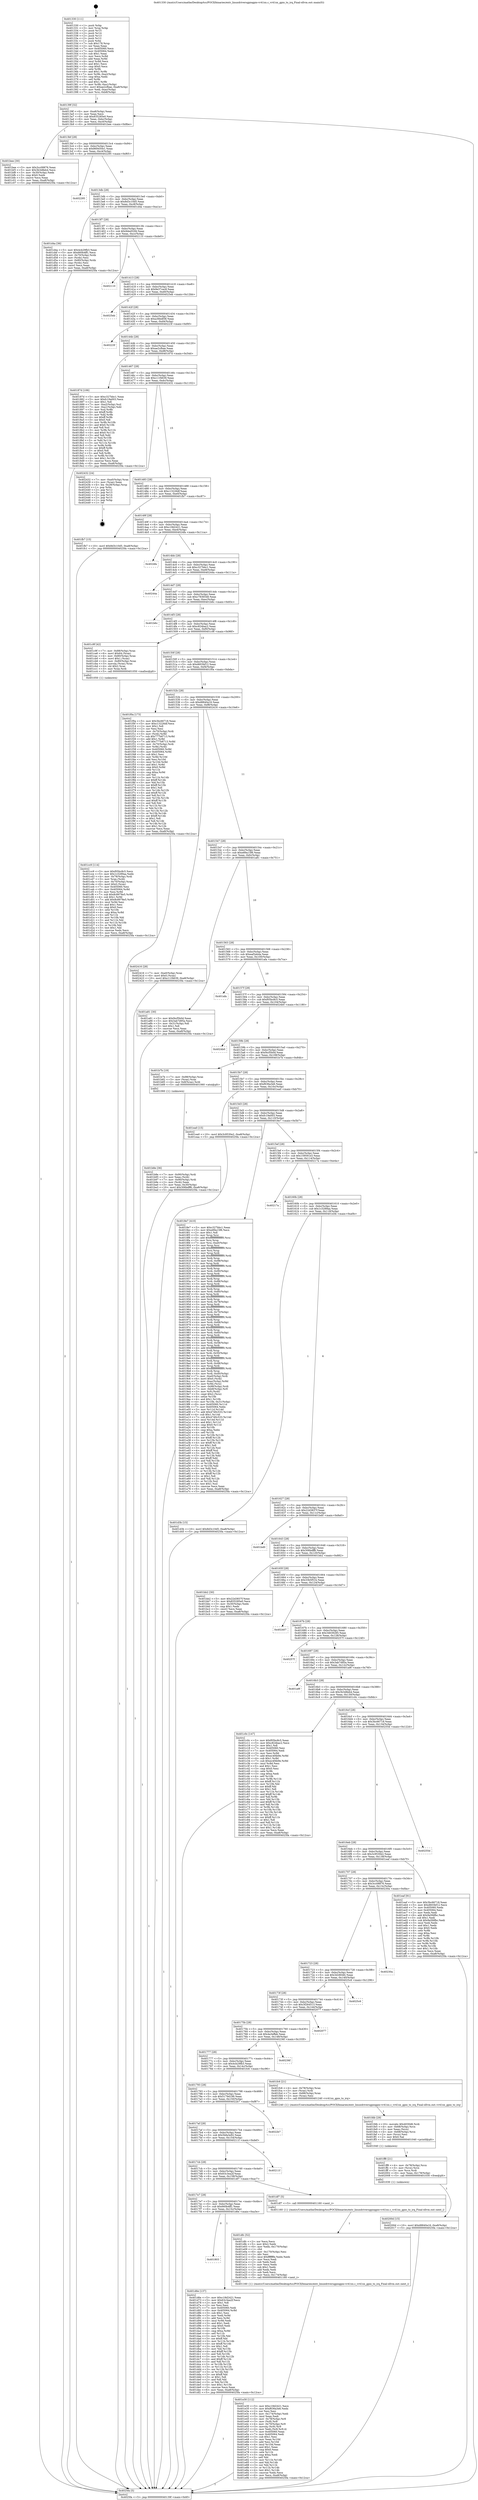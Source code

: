digraph "0x401330" {
  label = "0x401330 (/mnt/c/Users/mathe/Desktop/tcc/POCII/binaries/extr_linuxdriversgpiogpio-vr41xx.c_vr41xx_gpio_to_irq_Final-ollvm.out::main(0))"
  labelloc = "t"
  node[shape=record]

  Entry [label="",width=0.3,height=0.3,shape=circle,fillcolor=black,style=filled]
  "0x40139f" [label="{
     0x40139f [32]\l
     | [instrs]\l
     &nbsp;&nbsp;0x40139f \<+6\>: mov -0xa8(%rbp),%eax\l
     &nbsp;&nbsp;0x4013a5 \<+2\>: mov %eax,%ecx\l
     &nbsp;&nbsp;0x4013a7 \<+6\>: sub $0x835285e0,%ecx\l
     &nbsp;&nbsp;0x4013ad \<+6\>: mov %eax,-0xbc(%rbp)\l
     &nbsp;&nbsp;0x4013b3 \<+6\>: mov %ecx,-0xc0(%rbp)\l
     &nbsp;&nbsp;0x4013b9 \<+6\>: je 0000000000401bee \<main+0x8be\>\l
  }"]
  "0x401bee" [label="{
     0x401bee [30]\l
     | [instrs]\l
     &nbsp;&nbsp;0x401bee \<+5\>: mov $0x3cc08876,%eax\l
     &nbsp;&nbsp;0x401bf3 \<+5\>: mov $0x3b3d8eb4,%ecx\l
     &nbsp;&nbsp;0x401bf8 \<+3\>: mov -0x30(%rbp),%edx\l
     &nbsp;&nbsp;0x401bfb \<+3\>: cmp $0x0,%edx\l
     &nbsp;&nbsp;0x401bfe \<+3\>: cmove %ecx,%eax\l
     &nbsp;&nbsp;0x401c01 \<+6\>: mov %eax,-0xa8(%rbp)\l
     &nbsp;&nbsp;0x401c07 \<+5\>: jmp 00000000004025fa \<main+0x12ca\>\l
  }"]
  "0x4013bf" [label="{
     0x4013bf [28]\l
     | [instrs]\l
     &nbsp;&nbsp;0x4013bf \<+5\>: jmp 00000000004013c4 \<main+0x94\>\l
     &nbsp;&nbsp;0x4013c4 \<+6\>: mov -0xbc(%rbp),%eax\l
     &nbsp;&nbsp;0x4013ca \<+5\>: sub $0x869450e1,%eax\l
     &nbsp;&nbsp;0x4013cf \<+6\>: mov %eax,-0xc4(%rbp)\l
     &nbsp;&nbsp;0x4013d5 \<+6\>: je 0000000000402295 \<main+0xf65\>\l
  }"]
  Exit [label="",width=0.3,height=0.3,shape=circle,fillcolor=black,style=filled,peripheries=2]
  "0x402295" [label="{
     0x402295\l
  }", style=dashed]
  "0x4013db" [label="{
     0x4013db [28]\l
     | [instrs]\l
     &nbsp;&nbsp;0x4013db \<+5\>: jmp 00000000004013e0 \<main+0xb0\>\l
     &nbsp;&nbsp;0x4013e0 \<+6\>: mov -0xbc(%rbp),%eax\l
     &nbsp;&nbsp;0x4013e6 \<+5\>: sub $0x8d3c10d5,%eax\l
     &nbsp;&nbsp;0x4013eb \<+6\>: mov %eax,-0xc8(%rbp)\l
     &nbsp;&nbsp;0x4013f1 \<+6\>: je 0000000000401d4a \<main+0xa1a\>\l
  }"]
  "0x40200d" [label="{
     0x40200d [15]\l
     | [instrs]\l
     &nbsp;&nbsp;0x40200d \<+10\>: movl $0xd8840a16,-0xa8(%rbp)\l
     &nbsp;&nbsp;0x402017 \<+5\>: jmp 00000000004025fa \<main+0x12ca\>\l
  }"]
  "0x401d4a" [label="{
     0x401d4a [36]\l
     | [instrs]\l
     &nbsp;&nbsp;0x401d4a \<+5\>: mov $0x4cb29fb3,%eax\l
     &nbsp;&nbsp;0x401d4f \<+5\>: mov $0x660b4ff1,%ecx\l
     &nbsp;&nbsp;0x401d54 \<+4\>: mov -0x70(%rbp),%rdx\l
     &nbsp;&nbsp;0x401d58 \<+2\>: mov (%rdx),%esi\l
     &nbsp;&nbsp;0x401d5a \<+4\>: mov -0x80(%rbp),%rdx\l
     &nbsp;&nbsp;0x401d5e \<+2\>: cmp (%rdx),%esi\l
     &nbsp;&nbsp;0x401d60 \<+3\>: cmovl %ecx,%eax\l
     &nbsp;&nbsp;0x401d63 \<+6\>: mov %eax,-0xa8(%rbp)\l
     &nbsp;&nbsp;0x401d69 \<+5\>: jmp 00000000004025fa \<main+0x12ca\>\l
  }"]
  "0x4013f7" [label="{
     0x4013f7 [28]\l
     | [instrs]\l
     &nbsp;&nbsp;0x4013f7 \<+5\>: jmp 00000000004013fc \<main+0xcc\>\l
     &nbsp;&nbsp;0x4013fc \<+6\>: mov -0xbc(%rbp),%eax\l
     &nbsp;&nbsp;0x401402 \<+5\>: sub $0x9ded52fd,%eax\l
     &nbsp;&nbsp;0x401407 \<+6\>: mov %eax,-0xcc(%rbp)\l
     &nbsp;&nbsp;0x40140d \<+6\>: je 0000000000402110 \<main+0xde0\>\l
  }"]
  "0x401ff8" [label="{
     0x401ff8 [21]\l
     | [instrs]\l
     &nbsp;&nbsp;0x401ff8 \<+4\>: mov -0x78(%rbp),%rcx\l
     &nbsp;&nbsp;0x401ffc \<+3\>: mov (%rcx),%rcx\l
     &nbsp;&nbsp;0x401fff \<+3\>: mov %rcx,%rdi\l
     &nbsp;&nbsp;0x402002 \<+6\>: mov %eax,-0x178(%rbp)\l
     &nbsp;&nbsp;0x402008 \<+5\>: call 0000000000401030 \<free@plt\>\l
     | [calls]\l
     &nbsp;&nbsp;0x401030 \{1\} (unknown)\l
  }"]
  "0x402110" [label="{
     0x402110\l
  }", style=dashed]
  "0x401413" [label="{
     0x401413 [28]\l
     | [instrs]\l
     &nbsp;&nbsp;0x401413 \<+5\>: jmp 0000000000401418 \<main+0xe8\>\l
     &nbsp;&nbsp;0x401418 \<+6\>: mov -0xbc(%rbp),%eax\l
     &nbsp;&nbsp;0x40141e \<+5\>: sub $0x9e37cec8,%eax\l
     &nbsp;&nbsp;0x401423 \<+6\>: mov %eax,-0xd0(%rbp)\l
     &nbsp;&nbsp;0x401429 \<+6\>: je 00000000004025eb \<main+0x12bb\>\l
  }"]
  "0x401fdb" [label="{
     0x401fdb [29]\l
     | [instrs]\l
     &nbsp;&nbsp;0x401fdb \<+10\>: movabs $0x4030d6,%rdi\l
     &nbsp;&nbsp;0x401fe5 \<+4\>: mov -0x68(%rbp),%rcx\l
     &nbsp;&nbsp;0x401fe9 \<+2\>: mov %eax,(%rcx)\l
     &nbsp;&nbsp;0x401feb \<+4\>: mov -0x68(%rbp),%rcx\l
     &nbsp;&nbsp;0x401fef \<+2\>: mov (%rcx),%esi\l
     &nbsp;&nbsp;0x401ff1 \<+2\>: mov $0x0,%al\l
     &nbsp;&nbsp;0x401ff3 \<+5\>: call 0000000000401040 \<printf@plt\>\l
     | [calls]\l
     &nbsp;&nbsp;0x401040 \{1\} (unknown)\l
  }"]
  "0x4025eb" [label="{
     0x4025eb\l
  }", style=dashed]
  "0x40142f" [label="{
     0x40142f [28]\l
     | [instrs]\l
     &nbsp;&nbsp;0x40142f \<+5\>: jmp 0000000000401434 \<main+0x104\>\l
     &nbsp;&nbsp;0x401434 \<+6\>: mov -0xbc(%rbp),%eax\l
     &nbsp;&nbsp;0x40143a \<+5\>: sub $0xa36bdf38,%eax\l
     &nbsp;&nbsp;0x40143f \<+6\>: mov %eax,-0xd4(%rbp)\l
     &nbsp;&nbsp;0x401445 \<+6\>: je 000000000040223f \<main+0xf0f\>\l
  }"]
  "0x401e30" [label="{
     0x401e30 [112]\l
     | [instrs]\l
     &nbsp;&nbsp;0x401e30 \<+5\>: mov $0xc18d2421,%ecx\l
     &nbsp;&nbsp;0x401e35 \<+5\>: mov $0xf636a3e6,%edx\l
     &nbsp;&nbsp;0x401e3a \<+2\>: xor %esi,%esi\l
     &nbsp;&nbsp;0x401e3c \<+6\>: mov -0x174(%rbp),%edi\l
     &nbsp;&nbsp;0x401e42 \<+3\>: imul %eax,%edi\l
     &nbsp;&nbsp;0x401e45 \<+4\>: mov -0x78(%rbp),%r8\l
     &nbsp;&nbsp;0x401e49 \<+3\>: mov (%r8),%r8\l
     &nbsp;&nbsp;0x401e4c \<+4\>: mov -0x70(%rbp),%r9\l
     &nbsp;&nbsp;0x401e50 \<+3\>: movslq (%r9),%r9\l
     &nbsp;&nbsp;0x401e53 \<+4\>: mov %edi,(%r8,%r9,4)\l
     &nbsp;&nbsp;0x401e57 \<+7\>: mov 0x405060,%eax\l
     &nbsp;&nbsp;0x401e5e \<+7\>: mov 0x405064,%edi\l
     &nbsp;&nbsp;0x401e65 \<+3\>: sub $0x1,%esi\l
     &nbsp;&nbsp;0x401e68 \<+3\>: mov %eax,%r10d\l
     &nbsp;&nbsp;0x401e6b \<+3\>: add %esi,%r10d\l
     &nbsp;&nbsp;0x401e6e \<+4\>: imul %r10d,%eax\l
     &nbsp;&nbsp;0x401e72 \<+3\>: and $0x1,%eax\l
     &nbsp;&nbsp;0x401e75 \<+3\>: cmp $0x0,%eax\l
     &nbsp;&nbsp;0x401e78 \<+4\>: sete %r11b\l
     &nbsp;&nbsp;0x401e7c \<+3\>: cmp $0xa,%edi\l
     &nbsp;&nbsp;0x401e7f \<+3\>: setl %bl\l
     &nbsp;&nbsp;0x401e82 \<+3\>: mov %r11b,%r14b\l
     &nbsp;&nbsp;0x401e85 \<+3\>: and %bl,%r14b\l
     &nbsp;&nbsp;0x401e88 \<+3\>: xor %bl,%r11b\l
     &nbsp;&nbsp;0x401e8b \<+3\>: or %r11b,%r14b\l
     &nbsp;&nbsp;0x401e8e \<+4\>: test $0x1,%r14b\l
     &nbsp;&nbsp;0x401e92 \<+3\>: cmovne %edx,%ecx\l
     &nbsp;&nbsp;0x401e95 \<+6\>: mov %ecx,-0xa8(%rbp)\l
     &nbsp;&nbsp;0x401e9b \<+5\>: jmp 00000000004025fa \<main+0x12ca\>\l
  }"]
  "0x40223f" [label="{
     0x40223f\l
  }", style=dashed]
  "0x40144b" [label="{
     0x40144b [28]\l
     | [instrs]\l
     &nbsp;&nbsp;0x40144b \<+5\>: jmp 0000000000401450 \<main+0x120\>\l
     &nbsp;&nbsp;0x401450 \<+6\>: mov -0xbc(%rbp),%eax\l
     &nbsp;&nbsp;0x401456 \<+5\>: sub $0xae2cfbae,%eax\l
     &nbsp;&nbsp;0x40145b \<+6\>: mov %eax,-0xd8(%rbp)\l
     &nbsp;&nbsp;0x401461 \<+6\>: je 000000000040187d \<main+0x54d\>\l
  }"]
  "0x401dfc" [label="{
     0x401dfc [52]\l
     | [instrs]\l
     &nbsp;&nbsp;0x401dfc \<+2\>: xor %ecx,%ecx\l
     &nbsp;&nbsp;0x401dfe \<+5\>: mov $0x2,%edx\l
     &nbsp;&nbsp;0x401e03 \<+6\>: mov %edx,-0x170(%rbp)\l
     &nbsp;&nbsp;0x401e09 \<+1\>: cltd\l
     &nbsp;&nbsp;0x401e0a \<+6\>: mov -0x170(%rbp),%esi\l
     &nbsp;&nbsp;0x401e10 \<+2\>: idiv %esi\l
     &nbsp;&nbsp;0x401e12 \<+6\>: imul $0xfffffffe,%edx,%edx\l
     &nbsp;&nbsp;0x401e18 \<+2\>: mov %ecx,%edi\l
     &nbsp;&nbsp;0x401e1a \<+2\>: sub %edx,%edi\l
     &nbsp;&nbsp;0x401e1c \<+2\>: mov %ecx,%edx\l
     &nbsp;&nbsp;0x401e1e \<+3\>: sub $0x1,%edx\l
     &nbsp;&nbsp;0x401e21 \<+2\>: add %edx,%edi\l
     &nbsp;&nbsp;0x401e23 \<+2\>: sub %edi,%ecx\l
     &nbsp;&nbsp;0x401e25 \<+6\>: mov %ecx,-0x174(%rbp)\l
     &nbsp;&nbsp;0x401e2b \<+5\>: call 0000000000401160 \<next_i\>\l
     | [calls]\l
     &nbsp;&nbsp;0x401160 \{1\} (/mnt/c/Users/mathe/Desktop/tcc/POCII/binaries/extr_linuxdriversgpiogpio-vr41xx.c_vr41xx_gpio_to_irq_Final-ollvm.out::next_i)\l
  }"]
  "0x40187d" [label="{
     0x40187d [106]\l
     | [instrs]\l
     &nbsp;&nbsp;0x40187d \<+5\>: mov $0xc327bbc1,%eax\l
     &nbsp;&nbsp;0x401882 \<+5\>: mov $0xfc19a003,%ecx\l
     &nbsp;&nbsp;0x401887 \<+2\>: mov $0x1,%dl\l
     &nbsp;&nbsp;0x401889 \<+7\>: mov -0xa2(%rbp),%sil\l
     &nbsp;&nbsp;0x401890 \<+7\>: mov -0xa1(%rbp),%dil\l
     &nbsp;&nbsp;0x401897 \<+3\>: mov %sil,%r8b\l
     &nbsp;&nbsp;0x40189a \<+4\>: xor $0xff,%r8b\l
     &nbsp;&nbsp;0x40189e \<+3\>: mov %dil,%r9b\l
     &nbsp;&nbsp;0x4018a1 \<+4\>: xor $0xff,%r9b\l
     &nbsp;&nbsp;0x4018a5 \<+3\>: xor $0x0,%dl\l
     &nbsp;&nbsp;0x4018a8 \<+3\>: mov %r8b,%r10b\l
     &nbsp;&nbsp;0x4018ab \<+4\>: and $0x0,%r10b\l
     &nbsp;&nbsp;0x4018af \<+3\>: and %dl,%sil\l
     &nbsp;&nbsp;0x4018b2 \<+3\>: mov %r9b,%r11b\l
     &nbsp;&nbsp;0x4018b5 \<+4\>: and $0x0,%r11b\l
     &nbsp;&nbsp;0x4018b9 \<+3\>: and %dl,%dil\l
     &nbsp;&nbsp;0x4018bc \<+3\>: or %sil,%r10b\l
     &nbsp;&nbsp;0x4018bf \<+3\>: or %dil,%r11b\l
     &nbsp;&nbsp;0x4018c2 \<+3\>: xor %r11b,%r10b\l
     &nbsp;&nbsp;0x4018c5 \<+3\>: or %r9b,%r8b\l
     &nbsp;&nbsp;0x4018c8 \<+4\>: xor $0xff,%r8b\l
     &nbsp;&nbsp;0x4018cc \<+3\>: or $0x0,%dl\l
     &nbsp;&nbsp;0x4018cf \<+3\>: and %dl,%r8b\l
     &nbsp;&nbsp;0x4018d2 \<+3\>: or %r8b,%r10b\l
     &nbsp;&nbsp;0x4018d5 \<+4\>: test $0x1,%r10b\l
     &nbsp;&nbsp;0x4018d9 \<+3\>: cmovne %ecx,%eax\l
     &nbsp;&nbsp;0x4018dc \<+6\>: mov %eax,-0xa8(%rbp)\l
     &nbsp;&nbsp;0x4018e2 \<+5\>: jmp 00000000004025fa \<main+0x12ca\>\l
  }"]
  "0x401467" [label="{
     0x401467 [28]\l
     | [instrs]\l
     &nbsp;&nbsp;0x401467 \<+5\>: jmp 000000000040146c \<main+0x13c\>\l
     &nbsp;&nbsp;0x40146c \<+6\>: mov -0xbc(%rbp),%eax\l
     &nbsp;&nbsp;0x401472 \<+5\>: sub $0xc11f4639,%eax\l
     &nbsp;&nbsp;0x401477 \<+6\>: mov %eax,-0xdc(%rbp)\l
     &nbsp;&nbsp;0x40147d \<+6\>: je 0000000000402432 \<main+0x1102\>\l
  }"]
  "0x4025fa" [label="{
     0x4025fa [5]\l
     | [instrs]\l
     &nbsp;&nbsp;0x4025fa \<+5\>: jmp 000000000040139f \<main+0x6f\>\l
  }"]
  "0x401330" [label="{
     0x401330 [111]\l
     | [instrs]\l
     &nbsp;&nbsp;0x401330 \<+1\>: push %rbp\l
     &nbsp;&nbsp;0x401331 \<+3\>: mov %rsp,%rbp\l
     &nbsp;&nbsp;0x401334 \<+2\>: push %r15\l
     &nbsp;&nbsp;0x401336 \<+2\>: push %r14\l
     &nbsp;&nbsp;0x401338 \<+2\>: push %r13\l
     &nbsp;&nbsp;0x40133a \<+2\>: push %r12\l
     &nbsp;&nbsp;0x40133c \<+1\>: push %rbx\l
     &nbsp;&nbsp;0x40133d \<+7\>: sub $0x178,%rsp\l
     &nbsp;&nbsp;0x401344 \<+2\>: xor %eax,%eax\l
     &nbsp;&nbsp;0x401346 \<+7\>: mov 0x405060,%ecx\l
     &nbsp;&nbsp;0x40134d \<+7\>: mov 0x405064,%edx\l
     &nbsp;&nbsp;0x401354 \<+3\>: sub $0x1,%eax\l
     &nbsp;&nbsp;0x401357 \<+3\>: mov %ecx,%r8d\l
     &nbsp;&nbsp;0x40135a \<+3\>: add %eax,%r8d\l
     &nbsp;&nbsp;0x40135d \<+4\>: imul %r8d,%ecx\l
     &nbsp;&nbsp;0x401361 \<+3\>: and $0x1,%ecx\l
     &nbsp;&nbsp;0x401364 \<+3\>: cmp $0x0,%ecx\l
     &nbsp;&nbsp;0x401367 \<+4\>: sete %r9b\l
     &nbsp;&nbsp;0x40136b \<+4\>: and $0x1,%r9b\l
     &nbsp;&nbsp;0x40136f \<+7\>: mov %r9b,-0xa2(%rbp)\l
     &nbsp;&nbsp;0x401376 \<+3\>: cmp $0xa,%edx\l
     &nbsp;&nbsp;0x401379 \<+4\>: setl %r9b\l
     &nbsp;&nbsp;0x40137d \<+4\>: and $0x1,%r9b\l
     &nbsp;&nbsp;0x401381 \<+7\>: mov %r9b,-0xa1(%rbp)\l
     &nbsp;&nbsp;0x401388 \<+10\>: movl $0xae2cfbae,-0xa8(%rbp)\l
     &nbsp;&nbsp;0x401392 \<+6\>: mov %edi,-0xac(%rbp)\l
     &nbsp;&nbsp;0x401398 \<+7\>: mov %rsi,-0xb8(%rbp)\l
  }"]
  "0x401803" [label="{
     0x401803\l
  }", style=dashed]
  "0x402432" [label="{
     0x402432 [24]\l
     | [instrs]\l
     &nbsp;&nbsp;0x402432 \<+7\>: mov -0xa0(%rbp),%rax\l
     &nbsp;&nbsp;0x402439 \<+2\>: mov (%rax),%eax\l
     &nbsp;&nbsp;0x40243b \<+4\>: lea -0x28(%rbp),%rsp\l
     &nbsp;&nbsp;0x40243f \<+1\>: pop %rbx\l
     &nbsp;&nbsp;0x402440 \<+2\>: pop %r12\l
     &nbsp;&nbsp;0x402442 \<+2\>: pop %r13\l
     &nbsp;&nbsp;0x402444 \<+2\>: pop %r14\l
     &nbsp;&nbsp;0x402446 \<+2\>: pop %r15\l
     &nbsp;&nbsp;0x402448 \<+1\>: pop %rbp\l
     &nbsp;&nbsp;0x402449 \<+1\>: ret\l
  }"]
  "0x401483" [label="{
     0x401483 [28]\l
     | [instrs]\l
     &nbsp;&nbsp;0x401483 \<+5\>: jmp 0000000000401488 \<main+0x158\>\l
     &nbsp;&nbsp;0x401488 \<+6\>: mov -0xbc(%rbp),%eax\l
     &nbsp;&nbsp;0x40148e \<+5\>: sub $0xc13226df,%eax\l
     &nbsp;&nbsp;0x401493 \<+6\>: mov %eax,-0xe0(%rbp)\l
     &nbsp;&nbsp;0x401499 \<+6\>: je 0000000000401fb7 \<main+0xc87\>\l
  }"]
  "0x401d6e" [label="{
     0x401d6e [137]\l
     | [instrs]\l
     &nbsp;&nbsp;0x401d6e \<+5\>: mov $0xc18d2421,%eax\l
     &nbsp;&nbsp;0x401d73 \<+5\>: mov $0x63c3ea2f,%ecx\l
     &nbsp;&nbsp;0x401d78 \<+2\>: mov $0x1,%dl\l
     &nbsp;&nbsp;0x401d7a \<+2\>: xor %esi,%esi\l
     &nbsp;&nbsp;0x401d7c \<+7\>: mov 0x405060,%edi\l
     &nbsp;&nbsp;0x401d83 \<+8\>: mov 0x405064,%r8d\l
     &nbsp;&nbsp;0x401d8b \<+3\>: sub $0x1,%esi\l
     &nbsp;&nbsp;0x401d8e \<+3\>: mov %edi,%r9d\l
     &nbsp;&nbsp;0x401d91 \<+3\>: add %esi,%r9d\l
     &nbsp;&nbsp;0x401d94 \<+4\>: imul %r9d,%edi\l
     &nbsp;&nbsp;0x401d98 \<+3\>: and $0x1,%edi\l
     &nbsp;&nbsp;0x401d9b \<+3\>: cmp $0x0,%edi\l
     &nbsp;&nbsp;0x401d9e \<+4\>: sete %r10b\l
     &nbsp;&nbsp;0x401da2 \<+4\>: cmp $0xa,%r8d\l
     &nbsp;&nbsp;0x401da6 \<+4\>: setl %r11b\l
     &nbsp;&nbsp;0x401daa \<+3\>: mov %r10b,%bl\l
     &nbsp;&nbsp;0x401dad \<+3\>: xor $0xff,%bl\l
     &nbsp;&nbsp;0x401db0 \<+3\>: mov %r11b,%r14b\l
     &nbsp;&nbsp;0x401db3 \<+4\>: xor $0xff,%r14b\l
     &nbsp;&nbsp;0x401db7 \<+3\>: xor $0x1,%dl\l
     &nbsp;&nbsp;0x401dba \<+3\>: mov %bl,%r15b\l
     &nbsp;&nbsp;0x401dbd \<+4\>: and $0xff,%r15b\l
     &nbsp;&nbsp;0x401dc1 \<+3\>: and %dl,%r10b\l
     &nbsp;&nbsp;0x401dc4 \<+3\>: mov %r14b,%r12b\l
     &nbsp;&nbsp;0x401dc7 \<+4\>: and $0xff,%r12b\l
     &nbsp;&nbsp;0x401dcb \<+3\>: and %dl,%r11b\l
     &nbsp;&nbsp;0x401dce \<+3\>: or %r10b,%r15b\l
     &nbsp;&nbsp;0x401dd1 \<+3\>: or %r11b,%r12b\l
     &nbsp;&nbsp;0x401dd4 \<+3\>: xor %r12b,%r15b\l
     &nbsp;&nbsp;0x401dd7 \<+3\>: or %r14b,%bl\l
     &nbsp;&nbsp;0x401dda \<+3\>: xor $0xff,%bl\l
     &nbsp;&nbsp;0x401ddd \<+3\>: or $0x1,%dl\l
     &nbsp;&nbsp;0x401de0 \<+2\>: and %dl,%bl\l
     &nbsp;&nbsp;0x401de2 \<+3\>: or %bl,%r15b\l
     &nbsp;&nbsp;0x401de5 \<+4\>: test $0x1,%r15b\l
     &nbsp;&nbsp;0x401de9 \<+3\>: cmovne %ecx,%eax\l
     &nbsp;&nbsp;0x401dec \<+6\>: mov %eax,-0xa8(%rbp)\l
     &nbsp;&nbsp;0x401df2 \<+5\>: jmp 00000000004025fa \<main+0x12ca\>\l
  }"]
  "0x401fb7" [label="{
     0x401fb7 [15]\l
     | [instrs]\l
     &nbsp;&nbsp;0x401fb7 \<+10\>: movl $0x8d3c10d5,-0xa8(%rbp)\l
     &nbsp;&nbsp;0x401fc1 \<+5\>: jmp 00000000004025fa \<main+0x12ca\>\l
  }"]
  "0x40149f" [label="{
     0x40149f [28]\l
     | [instrs]\l
     &nbsp;&nbsp;0x40149f \<+5\>: jmp 00000000004014a4 \<main+0x174\>\l
     &nbsp;&nbsp;0x4014a4 \<+6\>: mov -0xbc(%rbp),%eax\l
     &nbsp;&nbsp;0x4014aa \<+5\>: sub $0xc18d2421,%eax\l
     &nbsp;&nbsp;0x4014af \<+6\>: mov %eax,-0xe4(%rbp)\l
     &nbsp;&nbsp;0x4014b5 \<+6\>: je 00000000004024fa \<main+0x11ca\>\l
  }"]
  "0x4017e7" [label="{
     0x4017e7 [28]\l
     | [instrs]\l
     &nbsp;&nbsp;0x4017e7 \<+5\>: jmp 00000000004017ec \<main+0x4bc\>\l
     &nbsp;&nbsp;0x4017ec \<+6\>: mov -0xbc(%rbp),%eax\l
     &nbsp;&nbsp;0x4017f2 \<+5\>: sub $0x660b4ff1,%eax\l
     &nbsp;&nbsp;0x4017f7 \<+6\>: mov %eax,-0x15c(%rbp)\l
     &nbsp;&nbsp;0x4017fd \<+6\>: je 0000000000401d6e \<main+0xa3e\>\l
  }"]
  "0x4024fa" [label="{
     0x4024fa\l
  }", style=dashed]
  "0x4014bb" [label="{
     0x4014bb [28]\l
     | [instrs]\l
     &nbsp;&nbsp;0x4014bb \<+5\>: jmp 00000000004014c0 \<main+0x190\>\l
     &nbsp;&nbsp;0x4014c0 \<+6\>: mov -0xbc(%rbp),%eax\l
     &nbsp;&nbsp;0x4014c6 \<+5\>: sub $0xc327bbc1,%eax\l
     &nbsp;&nbsp;0x4014cb \<+6\>: mov %eax,-0xe8(%rbp)\l
     &nbsp;&nbsp;0x4014d1 \<+6\>: je 000000000040244a \<main+0x111a\>\l
  }"]
  "0x401df7" [label="{
     0x401df7 [5]\l
     | [instrs]\l
     &nbsp;&nbsp;0x401df7 \<+5\>: call 0000000000401160 \<next_i\>\l
     | [calls]\l
     &nbsp;&nbsp;0x401160 \{1\} (/mnt/c/Users/mathe/Desktop/tcc/POCII/binaries/extr_linuxdriversgpiogpio-vr41xx.c_vr41xx_gpio_to_irq_Final-ollvm.out::next_i)\l
  }"]
  "0x40244a" [label="{
     0x40244a\l
  }", style=dashed]
  "0x4014d7" [label="{
     0x4014d7 [28]\l
     | [instrs]\l
     &nbsp;&nbsp;0x4014d7 \<+5\>: jmp 00000000004014dc \<main+0x1ac\>\l
     &nbsp;&nbsp;0x4014dc \<+6\>: mov -0xbc(%rbp),%eax\l
     &nbsp;&nbsp;0x4014e2 \<+5\>: sub $0xc7836548,%eax\l
     &nbsp;&nbsp;0x4014e7 \<+6\>: mov %eax,-0xec(%rbp)\l
     &nbsp;&nbsp;0x4014ed \<+6\>: je 0000000000401b6c \<main+0x83c\>\l
  }"]
  "0x4017cb" [label="{
     0x4017cb [28]\l
     | [instrs]\l
     &nbsp;&nbsp;0x4017cb \<+5\>: jmp 00000000004017d0 \<main+0x4a0\>\l
     &nbsp;&nbsp;0x4017d0 \<+6\>: mov -0xbc(%rbp),%eax\l
     &nbsp;&nbsp;0x4017d6 \<+5\>: sub $0x63c3ea2f,%eax\l
     &nbsp;&nbsp;0x4017db \<+6\>: mov %eax,-0x158(%rbp)\l
     &nbsp;&nbsp;0x4017e1 \<+6\>: je 0000000000401df7 \<main+0xac7\>\l
  }"]
  "0x401b6c" [label="{
     0x401b6c\l
  }", style=dashed]
  "0x4014f3" [label="{
     0x4014f3 [28]\l
     | [instrs]\l
     &nbsp;&nbsp;0x4014f3 \<+5\>: jmp 00000000004014f8 \<main+0x1c8\>\l
     &nbsp;&nbsp;0x4014f8 \<+6\>: mov -0xbc(%rbp),%eax\l
     &nbsp;&nbsp;0x4014fe \<+5\>: sub $0xc824bac2,%eax\l
     &nbsp;&nbsp;0x401503 \<+6\>: mov %eax,-0xf0(%rbp)\l
     &nbsp;&nbsp;0x401509 \<+6\>: je 0000000000401c9f \<main+0x96f\>\l
  }"]
  "0x40211f" [label="{
     0x40211f\l
  }", style=dashed]
  "0x401c9f" [label="{
     0x401c9f [42]\l
     | [instrs]\l
     &nbsp;&nbsp;0x401c9f \<+7\>: mov -0x88(%rbp),%rax\l
     &nbsp;&nbsp;0x401ca6 \<+6\>: movl $0x64,(%rax)\l
     &nbsp;&nbsp;0x401cac \<+4\>: mov -0x80(%rbp),%rax\l
     &nbsp;&nbsp;0x401cb0 \<+6\>: movl $0x1,(%rax)\l
     &nbsp;&nbsp;0x401cb6 \<+4\>: mov -0x80(%rbp),%rax\l
     &nbsp;&nbsp;0x401cba \<+3\>: movslq (%rax),%rax\l
     &nbsp;&nbsp;0x401cbd \<+4\>: shl $0x2,%rax\l
     &nbsp;&nbsp;0x401cc1 \<+3\>: mov %rax,%rdi\l
     &nbsp;&nbsp;0x401cc4 \<+5\>: call 0000000000401050 \<malloc@plt\>\l
     | [calls]\l
     &nbsp;&nbsp;0x401050 \{1\} (unknown)\l
  }"]
  "0x40150f" [label="{
     0x40150f [28]\l
     | [instrs]\l
     &nbsp;&nbsp;0x40150f \<+5\>: jmp 0000000000401514 \<main+0x1e4\>\l
     &nbsp;&nbsp;0x401514 \<+6\>: mov -0xbc(%rbp),%eax\l
     &nbsp;&nbsp;0x40151a \<+5\>: sub $0xd603bf12,%eax\l
     &nbsp;&nbsp;0x40151f \<+6\>: mov %eax,-0xf4(%rbp)\l
     &nbsp;&nbsp;0x401525 \<+6\>: je 0000000000401f0a \<main+0xbda\>\l
  }"]
  "0x4017af" [label="{
     0x4017af [28]\l
     | [instrs]\l
     &nbsp;&nbsp;0x4017af \<+5\>: jmp 00000000004017b4 \<main+0x484\>\l
     &nbsp;&nbsp;0x4017b4 \<+6\>: mov -0xbc(%rbp),%eax\l
     &nbsp;&nbsp;0x4017ba \<+5\>: sub $0x5bfa3e92,%eax\l
     &nbsp;&nbsp;0x4017bf \<+6\>: mov %eax,-0x154(%rbp)\l
     &nbsp;&nbsp;0x4017c5 \<+6\>: je 000000000040211f \<main+0xdef\>\l
  }"]
  "0x401f0a" [label="{
     0x401f0a [173]\l
     | [instrs]\l
     &nbsp;&nbsp;0x401f0a \<+5\>: mov $0x3bc66718,%eax\l
     &nbsp;&nbsp;0x401f0f \<+5\>: mov $0xc13226df,%ecx\l
     &nbsp;&nbsp;0x401f14 \<+2\>: mov $0x1,%dl\l
     &nbsp;&nbsp;0x401f16 \<+2\>: xor %esi,%esi\l
     &nbsp;&nbsp;0x401f18 \<+4\>: mov -0x70(%rbp),%rdi\l
     &nbsp;&nbsp;0x401f1c \<+3\>: mov (%rdi),%r8d\l
     &nbsp;&nbsp;0x401f1f \<+7\>: sub $0x777b8713,%r8d\l
     &nbsp;&nbsp;0x401f26 \<+4\>: add $0x1,%r8d\l
     &nbsp;&nbsp;0x401f2a \<+7\>: add $0x777b8713,%r8d\l
     &nbsp;&nbsp;0x401f31 \<+4\>: mov -0x70(%rbp),%rdi\l
     &nbsp;&nbsp;0x401f35 \<+3\>: mov %r8d,(%rdi)\l
     &nbsp;&nbsp;0x401f38 \<+8\>: mov 0x405060,%r8d\l
     &nbsp;&nbsp;0x401f40 \<+8\>: mov 0x405064,%r9d\l
     &nbsp;&nbsp;0x401f48 \<+3\>: sub $0x1,%esi\l
     &nbsp;&nbsp;0x401f4b \<+3\>: mov %r8d,%r10d\l
     &nbsp;&nbsp;0x401f4e \<+3\>: add %esi,%r10d\l
     &nbsp;&nbsp;0x401f51 \<+4\>: imul %r10d,%r8d\l
     &nbsp;&nbsp;0x401f55 \<+4\>: and $0x1,%r8d\l
     &nbsp;&nbsp;0x401f59 \<+4\>: cmp $0x0,%r8d\l
     &nbsp;&nbsp;0x401f5d \<+4\>: sete %r11b\l
     &nbsp;&nbsp;0x401f61 \<+4\>: cmp $0xa,%r9d\l
     &nbsp;&nbsp;0x401f65 \<+3\>: setl %bl\l
     &nbsp;&nbsp;0x401f68 \<+3\>: mov %r11b,%r14b\l
     &nbsp;&nbsp;0x401f6b \<+4\>: xor $0xff,%r14b\l
     &nbsp;&nbsp;0x401f6f \<+3\>: mov %bl,%r15b\l
     &nbsp;&nbsp;0x401f72 \<+4\>: xor $0xff,%r15b\l
     &nbsp;&nbsp;0x401f76 \<+3\>: xor $0x1,%dl\l
     &nbsp;&nbsp;0x401f79 \<+3\>: mov %r14b,%r12b\l
     &nbsp;&nbsp;0x401f7c \<+4\>: and $0xff,%r12b\l
     &nbsp;&nbsp;0x401f80 \<+3\>: and %dl,%r11b\l
     &nbsp;&nbsp;0x401f83 \<+3\>: mov %r15b,%r13b\l
     &nbsp;&nbsp;0x401f86 \<+4\>: and $0xff,%r13b\l
     &nbsp;&nbsp;0x401f8a \<+2\>: and %dl,%bl\l
     &nbsp;&nbsp;0x401f8c \<+3\>: or %r11b,%r12b\l
     &nbsp;&nbsp;0x401f8f \<+3\>: or %bl,%r13b\l
     &nbsp;&nbsp;0x401f92 \<+3\>: xor %r13b,%r12b\l
     &nbsp;&nbsp;0x401f95 \<+3\>: or %r15b,%r14b\l
     &nbsp;&nbsp;0x401f98 \<+4\>: xor $0xff,%r14b\l
     &nbsp;&nbsp;0x401f9c \<+3\>: or $0x1,%dl\l
     &nbsp;&nbsp;0x401f9f \<+3\>: and %dl,%r14b\l
     &nbsp;&nbsp;0x401fa2 \<+3\>: or %r14b,%r12b\l
     &nbsp;&nbsp;0x401fa5 \<+4\>: test $0x1,%r12b\l
     &nbsp;&nbsp;0x401fa9 \<+3\>: cmovne %ecx,%eax\l
     &nbsp;&nbsp;0x401fac \<+6\>: mov %eax,-0xa8(%rbp)\l
     &nbsp;&nbsp;0x401fb2 \<+5\>: jmp 00000000004025fa \<main+0x12ca\>\l
  }"]
  "0x40152b" [label="{
     0x40152b [28]\l
     | [instrs]\l
     &nbsp;&nbsp;0x40152b \<+5\>: jmp 0000000000401530 \<main+0x200\>\l
     &nbsp;&nbsp;0x401530 \<+6\>: mov -0xbc(%rbp),%eax\l
     &nbsp;&nbsp;0x401536 \<+5\>: sub $0xd8840a16,%eax\l
     &nbsp;&nbsp;0x40153b \<+6\>: mov %eax,-0xf8(%rbp)\l
     &nbsp;&nbsp;0x401541 \<+6\>: je 0000000000402416 \<main+0x10e6\>\l
  }"]
  "0x4022b7" [label="{
     0x4022b7\l
  }", style=dashed]
  "0x402416" [label="{
     0x402416 [28]\l
     | [instrs]\l
     &nbsp;&nbsp;0x402416 \<+7\>: mov -0xa0(%rbp),%rax\l
     &nbsp;&nbsp;0x40241d \<+6\>: movl $0x0,(%rax)\l
     &nbsp;&nbsp;0x402423 \<+10\>: movl $0xc11f4639,-0xa8(%rbp)\l
     &nbsp;&nbsp;0x40242d \<+5\>: jmp 00000000004025fa \<main+0x12ca\>\l
  }"]
  "0x401547" [label="{
     0x401547 [28]\l
     | [instrs]\l
     &nbsp;&nbsp;0x401547 \<+5\>: jmp 000000000040154c \<main+0x21c\>\l
     &nbsp;&nbsp;0x40154c \<+6\>: mov -0xbc(%rbp),%eax\l
     &nbsp;&nbsp;0x401552 \<+5\>: sub $0xe89a15f6,%eax\l
     &nbsp;&nbsp;0x401557 \<+6\>: mov %eax,-0xfc(%rbp)\l
     &nbsp;&nbsp;0x40155d \<+6\>: je 0000000000401a81 \<main+0x751\>\l
  }"]
  "0x401793" [label="{
     0x401793 [28]\l
     | [instrs]\l
     &nbsp;&nbsp;0x401793 \<+5\>: jmp 0000000000401798 \<main+0x468\>\l
     &nbsp;&nbsp;0x401798 \<+6\>: mov -0xbc(%rbp),%eax\l
     &nbsp;&nbsp;0x40179e \<+5\>: sub $0x5179d199,%eax\l
     &nbsp;&nbsp;0x4017a3 \<+6\>: mov %eax,-0x150(%rbp)\l
     &nbsp;&nbsp;0x4017a9 \<+6\>: je 00000000004022b7 \<main+0xf87\>\l
  }"]
  "0x401a81" [label="{
     0x401a81 [30]\l
     | [instrs]\l
     &nbsp;&nbsp;0x401a81 \<+5\>: mov $0xf4cf5b0d,%eax\l
     &nbsp;&nbsp;0x401a86 \<+5\>: mov $0x3ab7d95a,%ecx\l
     &nbsp;&nbsp;0x401a8b \<+3\>: mov -0x31(%rbp),%dl\l
     &nbsp;&nbsp;0x401a8e \<+3\>: test $0x1,%dl\l
     &nbsp;&nbsp;0x401a91 \<+3\>: cmovne %ecx,%eax\l
     &nbsp;&nbsp;0x401a94 \<+6\>: mov %eax,-0xa8(%rbp)\l
     &nbsp;&nbsp;0x401a9a \<+5\>: jmp 00000000004025fa \<main+0x12ca\>\l
  }"]
  "0x401563" [label="{
     0x401563 [28]\l
     | [instrs]\l
     &nbsp;&nbsp;0x401563 \<+5\>: jmp 0000000000401568 \<main+0x238\>\l
     &nbsp;&nbsp;0x401568 \<+6\>: mov -0xbc(%rbp),%eax\l
     &nbsp;&nbsp;0x40156e \<+5\>: sub $0xeaf2eb4a,%eax\l
     &nbsp;&nbsp;0x401573 \<+6\>: mov %eax,-0x100(%rbp)\l
     &nbsp;&nbsp;0x401579 \<+6\>: je 0000000000401afa \<main+0x7ca\>\l
  }"]
  "0x401fc6" [label="{
     0x401fc6 [21]\l
     | [instrs]\l
     &nbsp;&nbsp;0x401fc6 \<+4\>: mov -0x78(%rbp),%rax\l
     &nbsp;&nbsp;0x401fca \<+3\>: mov (%rax),%rdi\l
     &nbsp;&nbsp;0x401fcd \<+7\>: mov -0x88(%rbp),%rax\l
     &nbsp;&nbsp;0x401fd4 \<+2\>: mov (%rax),%esi\l
     &nbsp;&nbsp;0x401fd6 \<+5\>: call 0000000000401240 \<vr41xx_gpio_to_irq\>\l
     | [calls]\l
     &nbsp;&nbsp;0x401240 \{1\} (/mnt/c/Users/mathe/Desktop/tcc/POCII/binaries/extr_linuxdriversgpiogpio-vr41xx.c_vr41xx_gpio_to_irq_Final-ollvm.out::vr41xx_gpio_to_irq)\l
  }"]
  "0x401afa" [label="{
     0x401afa\l
  }", style=dashed]
  "0x40157f" [label="{
     0x40157f [28]\l
     | [instrs]\l
     &nbsp;&nbsp;0x40157f \<+5\>: jmp 0000000000401584 \<main+0x254\>\l
     &nbsp;&nbsp;0x401584 \<+6\>: mov -0xbc(%rbp),%eax\l
     &nbsp;&nbsp;0x40158a \<+5\>: sub $0xf05bc8c5,%eax\l
     &nbsp;&nbsp;0x40158f \<+6\>: mov %eax,-0x104(%rbp)\l
     &nbsp;&nbsp;0x401595 \<+6\>: je 00000000004024b0 \<main+0x1180\>\l
  }"]
  "0x401777" [label="{
     0x401777 [28]\l
     | [instrs]\l
     &nbsp;&nbsp;0x401777 \<+5\>: jmp 000000000040177c \<main+0x44c\>\l
     &nbsp;&nbsp;0x40177c \<+6\>: mov -0xbc(%rbp),%eax\l
     &nbsp;&nbsp;0x401782 \<+5\>: sub $0x4cb29fb3,%eax\l
     &nbsp;&nbsp;0x401787 \<+6\>: mov %eax,-0x14c(%rbp)\l
     &nbsp;&nbsp;0x40178d \<+6\>: je 0000000000401fc6 \<main+0xc96\>\l
  }"]
  "0x4024b0" [label="{
     0x4024b0\l
  }", style=dashed]
  "0x40159b" [label="{
     0x40159b [28]\l
     | [instrs]\l
     &nbsp;&nbsp;0x40159b \<+5\>: jmp 00000000004015a0 \<main+0x270\>\l
     &nbsp;&nbsp;0x4015a0 \<+6\>: mov -0xbc(%rbp),%eax\l
     &nbsp;&nbsp;0x4015a6 \<+5\>: sub $0xf4cf5b0d,%eax\l
     &nbsp;&nbsp;0x4015ab \<+6\>: mov %eax,-0x108(%rbp)\l
     &nbsp;&nbsp;0x4015b1 \<+6\>: je 0000000000401b7b \<main+0x84b\>\l
  }"]
  "0x40236f" [label="{
     0x40236f\l
  }", style=dashed]
  "0x401b7b" [label="{
     0x401b7b [19]\l
     | [instrs]\l
     &nbsp;&nbsp;0x401b7b \<+7\>: mov -0x98(%rbp),%rax\l
     &nbsp;&nbsp;0x401b82 \<+3\>: mov (%rax),%rax\l
     &nbsp;&nbsp;0x401b85 \<+4\>: mov 0x8(%rax),%rdi\l
     &nbsp;&nbsp;0x401b89 \<+5\>: call 0000000000401060 \<atoi@plt\>\l
     | [calls]\l
     &nbsp;&nbsp;0x401060 \{1\} (unknown)\l
  }"]
  "0x4015b7" [label="{
     0x4015b7 [28]\l
     | [instrs]\l
     &nbsp;&nbsp;0x4015b7 \<+5\>: jmp 00000000004015bc \<main+0x28c\>\l
     &nbsp;&nbsp;0x4015bc \<+6\>: mov -0xbc(%rbp),%eax\l
     &nbsp;&nbsp;0x4015c2 \<+5\>: sub $0xf636a3e6,%eax\l
     &nbsp;&nbsp;0x4015c7 \<+6\>: mov %eax,-0x10c(%rbp)\l
     &nbsp;&nbsp;0x4015cd \<+6\>: je 0000000000401ea0 \<main+0xb70\>\l
  }"]
  "0x40175b" [label="{
     0x40175b [28]\l
     | [instrs]\l
     &nbsp;&nbsp;0x40175b \<+5\>: jmp 0000000000401760 \<main+0x430\>\l
     &nbsp;&nbsp;0x401760 \<+6\>: mov -0xbc(%rbp),%eax\l
     &nbsp;&nbsp;0x401766 \<+5\>: sub $0x4a3effab,%eax\l
     &nbsp;&nbsp;0x40176b \<+6\>: mov %eax,-0x148(%rbp)\l
     &nbsp;&nbsp;0x401771 \<+6\>: je 000000000040236f \<main+0x103f\>\l
  }"]
  "0x401ea0" [label="{
     0x401ea0 [15]\l
     | [instrs]\l
     &nbsp;&nbsp;0x401ea0 \<+10\>: movl $0x3c9530e2,-0xa8(%rbp)\l
     &nbsp;&nbsp;0x401eaa \<+5\>: jmp 00000000004025fa \<main+0x12ca\>\l
  }"]
  "0x4015d3" [label="{
     0x4015d3 [28]\l
     | [instrs]\l
     &nbsp;&nbsp;0x4015d3 \<+5\>: jmp 00000000004015d8 \<main+0x2a8\>\l
     &nbsp;&nbsp;0x4015d8 \<+6\>: mov -0xbc(%rbp),%eax\l
     &nbsp;&nbsp;0x4015de \<+5\>: sub $0xfc19a003,%eax\l
     &nbsp;&nbsp;0x4015e3 \<+6\>: mov %eax,-0x110(%rbp)\l
     &nbsp;&nbsp;0x4015e9 \<+6\>: je 00000000004018e7 \<main+0x5b7\>\l
  }"]
  "0x402077" [label="{
     0x402077\l
  }", style=dashed]
  "0x4018e7" [label="{
     0x4018e7 [410]\l
     | [instrs]\l
     &nbsp;&nbsp;0x4018e7 \<+5\>: mov $0xc327bbc1,%eax\l
     &nbsp;&nbsp;0x4018ec \<+5\>: mov $0xe89a15f6,%ecx\l
     &nbsp;&nbsp;0x4018f1 \<+2\>: mov $0x1,%dl\l
     &nbsp;&nbsp;0x4018f3 \<+3\>: mov %rsp,%rsi\l
     &nbsp;&nbsp;0x4018f6 \<+4\>: add $0xfffffffffffffff0,%rsi\l
     &nbsp;&nbsp;0x4018fa \<+3\>: mov %rsi,%rsp\l
     &nbsp;&nbsp;0x4018fd \<+7\>: mov %rsi,-0xa0(%rbp)\l
     &nbsp;&nbsp;0x401904 \<+3\>: mov %rsp,%rsi\l
     &nbsp;&nbsp;0x401907 \<+4\>: add $0xfffffffffffffff0,%rsi\l
     &nbsp;&nbsp;0x40190b \<+3\>: mov %rsi,%rsp\l
     &nbsp;&nbsp;0x40190e \<+3\>: mov %rsp,%rdi\l
     &nbsp;&nbsp;0x401911 \<+4\>: add $0xfffffffffffffff0,%rdi\l
     &nbsp;&nbsp;0x401915 \<+3\>: mov %rdi,%rsp\l
     &nbsp;&nbsp;0x401918 \<+7\>: mov %rdi,-0x98(%rbp)\l
     &nbsp;&nbsp;0x40191f \<+3\>: mov %rsp,%rdi\l
     &nbsp;&nbsp;0x401922 \<+4\>: add $0xfffffffffffffff0,%rdi\l
     &nbsp;&nbsp;0x401926 \<+3\>: mov %rdi,%rsp\l
     &nbsp;&nbsp;0x401929 \<+7\>: mov %rdi,-0x90(%rbp)\l
     &nbsp;&nbsp;0x401930 \<+3\>: mov %rsp,%rdi\l
     &nbsp;&nbsp;0x401933 \<+4\>: add $0xfffffffffffffff0,%rdi\l
     &nbsp;&nbsp;0x401937 \<+3\>: mov %rdi,%rsp\l
     &nbsp;&nbsp;0x40193a \<+7\>: mov %rdi,-0x88(%rbp)\l
     &nbsp;&nbsp;0x401941 \<+3\>: mov %rsp,%rdi\l
     &nbsp;&nbsp;0x401944 \<+4\>: add $0xfffffffffffffff0,%rdi\l
     &nbsp;&nbsp;0x401948 \<+3\>: mov %rdi,%rsp\l
     &nbsp;&nbsp;0x40194b \<+4\>: mov %rdi,-0x80(%rbp)\l
     &nbsp;&nbsp;0x40194f \<+3\>: mov %rsp,%rdi\l
     &nbsp;&nbsp;0x401952 \<+4\>: add $0xfffffffffffffff0,%rdi\l
     &nbsp;&nbsp;0x401956 \<+3\>: mov %rdi,%rsp\l
     &nbsp;&nbsp;0x401959 \<+4\>: mov %rdi,-0x78(%rbp)\l
     &nbsp;&nbsp;0x40195d \<+3\>: mov %rsp,%rdi\l
     &nbsp;&nbsp;0x401960 \<+4\>: add $0xfffffffffffffff0,%rdi\l
     &nbsp;&nbsp;0x401964 \<+3\>: mov %rdi,%rsp\l
     &nbsp;&nbsp;0x401967 \<+4\>: mov %rdi,-0x70(%rbp)\l
     &nbsp;&nbsp;0x40196b \<+3\>: mov %rsp,%rdi\l
     &nbsp;&nbsp;0x40196e \<+4\>: add $0xfffffffffffffff0,%rdi\l
     &nbsp;&nbsp;0x401972 \<+3\>: mov %rdi,%rsp\l
     &nbsp;&nbsp;0x401975 \<+4\>: mov %rdi,-0x68(%rbp)\l
     &nbsp;&nbsp;0x401979 \<+3\>: mov %rsp,%rdi\l
     &nbsp;&nbsp;0x40197c \<+4\>: add $0xfffffffffffffff0,%rdi\l
     &nbsp;&nbsp;0x401980 \<+3\>: mov %rdi,%rsp\l
     &nbsp;&nbsp;0x401983 \<+4\>: mov %rdi,-0x60(%rbp)\l
     &nbsp;&nbsp;0x401987 \<+3\>: mov %rsp,%rdi\l
     &nbsp;&nbsp;0x40198a \<+4\>: add $0xfffffffffffffff0,%rdi\l
     &nbsp;&nbsp;0x40198e \<+3\>: mov %rdi,%rsp\l
     &nbsp;&nbsp;0x401991 \<+4\>: mov %rdi,-0x58(%rbp)\l
     &nbsp;&nbsp;0x401995 \<+3\>: mov %rsp,%rdi\l
     &nbsp;&nbsp;0x401998 \<+4\>: add $0xfffffffffffffff0,%rdi\l
     &nbsp;&nbsp;0x40199c \<+3\>: mov %rdi,%rsp\l
     &nbsp;&nbsp;0x40199f \<+4\>: mov %rdi,-0x50(%rbp)\l
     &nbsp;&nbsp;0x4019a3 \<+3\>: mov %rsp,%rdi\l
     &nbsp;&nbsp;0x4019a6 \<+4\>: add $0xfffffffffffffff0,%rdi\l
     &nbsp;&nbsp;0x4019aa \<+3\>: mov %rdi,%rsp\l
     &nbsp;&nbsp;0x4019ad \<+4\>: mov %rdi,-0x48(%rbp)\l
     &nbsp;&nbsp;0x4019b1 \<+3\>: mov %rsp,%rdi\l
     &nbsp;&nbsp;0x4019b4 \<+4\>: add $0xfffffffffffffff0,%rdi\l
     &nbsp;&nbsp;0x4019b8 \<+3\>: mov %rdi,%rsp\l
     &nbsp;&nbsp;0x4019bb \<+4\>: mov %rdi,-0x40(%rbp)\l
     &nbsp;&nbsp;0x4019bf \<+7\>: mov -0xa0(%rbp),%rdi\l
     &nbsp;&nbsp;0x4019c6 \<+6\>: movl $0x0,(%rdi)\l
     &nbsp;&nbsp;0x4019cc \<+7\>: mov -0xac(%rbp),%r8d\l
     &nbsp;&nbsp;0x4019d3 \<+3\>: mov %r8d,(%rsi)\l
     &nbsp;&nbsp;0x4019d6 \<+7\>: mov -0x98(%rbp),%rdi\l
     &nbsp;&nbsp;0x4019dd \<+7\>: mov -0xb8(%rbp),%r9\l
     &nbsp;&nbsp;0x4019e4 \<+3\>: mov %r9,(%rdi)\l
     &nbsp;&nbsp;0x4019e7 \<+3\>: cmpl $0x2,(%rsi)\l
     &nbsp;&nbsp;0x4019ea \<+4\>: setne %r10b\l
     &nbsp;&nbsp;0x4019ee \<+4\>: and $0x1,%r10b\l
     &nbsp;&nbsp;0x4019f2 \<+4\>: mov %r10b,-0x31(%rbp)\l
     &nbsp;&nbsp;0x4019f6 \<+8\>: mov 0x405060,%r11d\l
     &nbsp;&nbsp;0x4019fe \<+7\>: mov 0x405064,%ebx\l
     &nbsp;&nbsp;0x401a05 \<+3\>: mov %r11d,%r14d\l
     &nbsp;&nbsp;0x401a08 \<+7\>: add $0x47d0c533,%r14d\l
     &nbsp;&nbsp;0x401a0f \<+4\>: sub $0x1,%r14d\l
     &nbsp;&nbsp;0x401a13 \<+7\>: sub $0x47d0c533,%r14d\l
     &nbsp;&nbsp;0x401a1a \<+4\>: imul %r14d,%r11d\l
     &nbsp;&nbsp;0x401a1e \<+4\>: and $0x1,%r11d\l
     &nbsp;&nbsp;0x401a22 \<+4\>: cmp $0x0,%r11d\l
     &nbsp;&nbsp;0x401a26 \<+4\>: sete %r10b\l
     &nbsp;&nbsp;0x401a2a \<+3\>: cmp $0xa,%ebx\l
     &nbsp;&nbsp;0x401a2d \<+4\>: setl %r15b\l
     &nbsp;&nbsp;0x401a31 \<+3\>: mov %r10b,%r12b\l
     &nbsp;&nbsp;0x401a34 \<+4\>: xor $0xff,%r12b\l
     &nbsp;&nbsp;0x401a38 \<+3\>: mov %r15b,%r13b\l
     &nbsp;&nbsp;0x401a3b \<+4\>: xor $0xff,%r13b\l
     &nbsp;&nbsp;0x401a3f \<+3\>: xor $0x1,%dl\l
     &nbsp;&nbsp;0x401a42 \<+3\>: mov %r12b,%sil\l
     &nbsp;&nbsp;0x401a45 \<+4\>: and $0xff,%sil\l
     &nbsp;&nbsp;0x401a49 \<+3\>: and %dl,%r10b\l
     &nbsp;&nbsp;0x401a4c \<+3\>: mov %r13b,%dil\l
     &nbsp;&nbsp;0x401a4f \<+4\>: and $0xff,%dil\l
     &nbsp;&nbsp;0x401a53 \<+3\>: and %dl,%r15b\l
     &nbsp;&nbsp;0x401a56 \<+3\>: or %r10b,%sil\l
     &nbsp;&nbsp;0x401a59 \<+3\>: or %r15b,%dil\l
     &nbsp;&nbsp;0x401a5c \<+3\>: xor %dil,%sil\l
     &nbsp;&nbsp;0x401a5f \<+3\>: or %r13b,%r12b\l
     &nbsp;&nbsp;0x401a62 \<+4\>: xor $0xff,%r12b\l
     &nbsp;&nbsp;0x401a66 \<+3\>: or $0x1,%dl\l
     &nbsp;&nbsp;0x401a69 \<+3\>: and %dl,%r12b\l
     &nbsp;&nbsp;0x401a6c \<+3\>: or %r12b,%sil\l
     &nbsp;&nbsp;0x401a6f \<+4\>: test $0x1,%sil\l
     &nbsp;&nbsp;0x401a73 \<+3\>: cmovne %ecx,%eax\l
     &nbsp;&nbsp;0x401a76 \<+6\>: mov %eax,-0xa8(%rbp)\l
     &nbsp;&nbsp;0x401a7c \<+5\>: jmp 00000000004025fa \<main+0x12ca\>\l
  }"]
  "0x4015ef" [label="{
     0x4015ef [28]\l
     | [instrs]\l
     &nbsp;&nbsp;0x4015ef \<+5\>: jmp 00000000004015f4 \<main+0x2c4\>\l
     &nbsp;&nbsp;0x4015f4 \<+6\>: mov -0xbc(%rbp),%eax\l
     &nbsp;&nbsp;0x4015fa \<+5\>: sub $0x159591e3,%eax\l
     &nbsp;&nbsp;0x4015ff \<+6\>: mov %eax,-0x114(%rbp)\l
     &nbsp;&nbsp;0x401605 \<+6\>: je 000000000040217a \<main+0xe4a\>\l
  }"]
  "0x40173f" [label="{
     0x40173f [28]\l
     | [instrs]\l
     &nbsp;&nbsp;0x40173f \<+5\>: jmp 0000000000401744 \<main+0x414\>\l
     &nbsp;&nbsp;0x401744 \<+6\>: mov -0xbc(%rbp),%eax\l
     &nbsp;&nbsp;0x40174a \<+5\>: sub $0x3f264513,%eax\l
     &nbsp;&nbsp;0x40174f \<+6\>: mov %eax,-0x144(%rbp)\l
     &nbsp;&nbsp;0x401755 \<+6\>: je 0000000000402077 \<main+0xd47\>\l
  }"]
  "0x401b8e" [label="{
     0x401b8e [36]\l
     | [instrs]\l
     &nbsp;&nbsp;0x401b8e \<+7\>: mov -0x90(%rbp),%rdi\l
     &nbsp;&nbsp;0x401b95 \<+2\>: mov %eax,(%rdi)\l
     &nbsp;&nbsp;0x401b97 \<+7\>: mov -0x90(%rbp),%rdi\l
     &nbsp;&nbsp;0x401b9e \<+2\>: mov (%rdi),%eax\l
     &nbsp;&nbsp;0x401ba0 \<+3\>: mov %eax,-0x30(%rbp)\l
     &nbsp;&nbsp;0x401ba3 \<+10\>: movl $0x306bdff6,-0xa8(%rbp)\l
     &nbsp;&nbsp;0x401bad \<+5\>: jmp 00000000004025fa \<main+0x12ca\>\l
  }"]
  "0x4025c6" [label="{
     0x4025c6\l
  }", style=dashed]
  "0x40217a" [label="{
     0x40217a\l
  }", style=dashed]
  "0x40160b" [label="{
     0x40160b [28]\l
     | [instrs]\l
     &nbsp;&nbsp;0x40160b \<+5\>: jmp 0000000000401610 \<main+0x2e0\>\l
     &nbsp;&nbsp;0x401610 \<+6\>: mov -0xbc(%rbp),%eax\l
     &nbsp;&nbsp;0x401616 \<+5\>: sub $0x1c3289aa,%eax\l
     &nbsp;&nbsp;0x40161b \<+6\>: mov %eax,-0x118(%rbp)\l
     &nbsp;&nbsp;0x401621 \<+6\>: je 0000000000401d3b \<main+0xa0b\>\l
  }"]
  "0x401723" [label="{
     0x401723 [28]\l
     | [instrs]\l
     &nbsp;&nbsp;0x401723 \<+5\>: jmp 0000000000401728 \<main+0x3f8\>\l
     &nbsp;&nbsp;0x401728 \<+6\>: mov -0xbc(%rbp),%eax\l
     &nbsp;&nbsp;0x40172e \<+5\>: sub $0x3d2804fc,%eax\l
     &nbsp;&nbsp;0x401733 \<+6\>: mov %eax,-0x140(%rbp)\l
     &nbsp;&nbsp;0x401739 \<+6\>: je 00000000004025c6 \<main+0x1296\>\l
  }"]
  "0x401d3b" [label="{
     0x401d3b [15]\l
     | [instrs]\l
     &nbsp;&nbsp;0x401d3b \<+10\>: movl $0x8d3c10d5,-0xa8(%rbp)\l
     &nbsp;&nbsp;0x401d45 \<+5\>: jmp 00000000004025fa \<main+0x12ca\>\l
  }"]
  "0x401627" [label="{
     0x401627 [28]\l
     | [instrs]\l
     &nbsp;&nbsp;0x401627 \<+5\>: jmp 000000000040162c \<main+0x2fc\>\l
     &nbsp;&nbsp;0x40162c \<+6\>: mov -0xbc(%rbp),%eax\l
     &nbsp;&nbsp;0x401632 \<+5\>: sub $0x22d3837f,%eax\l
     &nbsp;&nbsp;0x401637 \<+6\>: mov %eax,-0x11c(%rbp)\l
     &nbsp;&nbsp;0x40163d \<+6\>: je 0000000000401bd0 \<main+0x8a0\>\l
  }"]
  "0x40230a" [label="{
     0x40230a\l
  }", style=dashed]
  "0x401bd0" [label="{
     0x401bd0\l
  }", style=dashed]
  "0x401643" [label="{
     0x401643 [28]\l
     | [instrs]\l
     &nbsp;&nbsp;0x401643 \<+5\>: jmp 0000000000401648 \<main+0x318\>\l
     &nbsp;&nbsp;0x401648 \<+6\>: mov -0xbc(%rbp),%eax\l
     &nbsp;&nbsp;0x40164e \<+5\>: sub $0x306bdff6,%eax\l
     &nbsp;&nbsp;0x401653 \<+6\>: mov %eax,-0x120(%rbp)\l
     &nbsp;&nbsp;0x401659 \<+6\>: je 0000000000401bb2 \<main+0x882\>\l
  }"]
  "0x401707" [label="{
     0x401707 [28]\l
     | [instrs]\l
     &nbsp;&nbsp;0x401707 \<+5\>: jmp 000000000040170c \<main+0x3dc\>\l
     &nbsp;&nbsp;0x40170c \<+6\>: mov -0xbc(%rbp),%eax\l
     &nbsp;&nbsp;0x401712 \<+5\>: sub $0x3cc08876,%eax\l
     &nbsp;&nbsp;0x401717 \<+6\>: mov %eax,-0x13c(%rbp)\l
     &nbsp;&nbsp;0x40171d \<+6\>: je 000000000040230a \<main+0xfda\>\l
  }"]
  "0x401bb2" [label="{
     0x401bb2 [30]\l
     | [instrs]\l
     &nbsp;&nbsp;0x401bb2 \<+5\>: mov $0x22d3837f,%eax\l
     &nbsp;&nbsp;0x401bb7 \<+5\>: mov $0x835285e0,%ecx\l
     &nbsp;&nbsp;0x401bbc \<+3\>: mov -0x30(%rbp),%edx\l
     &nbsp;&nbsp;0x401bbf \<+3\>: cmp $0x1,%edx\l
     &nbsp;&nbsp;0x401bc2 \<+3\>: cmovl %ecx,%eax\l
     &nbsp;&nbsp;0x401bc5 \<+6\>: mov %eax,-0xa8(%rbp)\l
     &nbsp;&nbsp;0x401bcb \<+5\>: jmp 00000000004025fa \<main+0x12ca\>\l
  }"]
  "0x40165f" [label="{
     0x40165f [28]\l
     | [instrs]\l
     &nbsp;&nbsp;0x40165f \<+5\>: jmp 0000000000401664 \<main+0x334\>\l
     &nbsp;&nbsp;0x401664 \<+6\>: mov -0xbc(%rbp),%eax\l
     &nbsp;&nbsp;0x40166a \<+5\>: sub $0x33b5f51b,%eax\l
     &nbsp;&nbsp;0x40166f \<+6\>: mov %eax,-0x124(%rbp)\l
     &nbsp;&nbsp;0x401675 \<+6\>: je 0000000000402407 \<main+0x10d7\>\l
  }"]
  "0x401eaf" [label="{
     0x401eaf [91]\l
     | [instrs]\l
     &nbsp;&nbsp;0x401eaf \<+5\>: mov $0x3bc66718,%eax\l
     &nbsp;&nbsp;0x401eb4 \<+5\>: mov $0xd603bf12,%ecx\l
     &nbsp;&nbsp;0x401eb9 \<+7\>: mov 0x405060,%edx\l
     &nbsp;&nbsp;0x401ec0 \<+7\>: mov 0x405064,%esi\l
     &nbsp;&nbsp;0x401ec7 \<+2\>: mov %edx,%edi\l
     &nbsp;&nbsp;0x401ec9 \<+6\>: add $0x9a5fdfbc,%edi\l
     &nbsp;&nbsp;0x401ecf \<+3\>: sub $0x1,%edi\l
     &nbsp;&nbsp;0x401ed2 \<+6\>: sub $0x9a5fdfbc,%edi\l
     &nbsp;&nbsp;0x401ed8 \<+3\>: imul %edi,%edx\l
     &nbsp;&nbsp;0x401edb \<+3\>: and $0x1,%edx\l
     &nbsp;&nbsp;0x401ede \<+3\>: cmp $0x0,%edx\l
     &nbsp;&nbsp;0x401ee1 \<+4\>: sete %r8b\l
     &nbsp;&nbsp;0x401ee5 \<+3\>: cmp $0xa,%esi\l
     &nbsp;&nbsp;0x401ee8 \<+4\>: setl %r9b\l
     &nbsp;&nbsp;0x401eec \<+3\>: mov %r8b,%r10b\l
     &nbsp;&nbsp;0x401eef \<+3\>: and %r9b,%r10b\l
     &nbsp;&nbsp;0x401ef2 \<+3\>: xor %r9b,%r8b\l
     &nbsp;&nbsp;0x401ef5 \<+3\>: or %r8b,%r10b\l
     &nbsp;&nbsp;0x401ef8 \<+4\>: test $0x1,%r10b\l
     &nbsp;&nbsp;0x401efc \<+3\>: cmovne %ecx,%eax\l
     &nbsp;&nbsp;0x401eff \<+6\>: mov %eax,-0xa8(%rbp)\l
     &nbsp;&nbsp;0x401f05 \<+5\>: jmp 00000000004025fa \<main+0x12ca\>\l
  }"]
  "0x402407" [label="{
     0x402407\l
  }", style=dashed]
  "0x40167b" [label="{
     0x40167b [28]\l
     | [instrs]\l
     &nbsp;&nbsp;0x40167b \<+5\>: jmp 0000000000401680 \<main+0x350\>\l
     &nbsp;&nbsp;0x401680 \<+6\>: mov -0xbc(%rbp),%eax\l
     &nbsp;&nbsp;0x401686 \<+5\>: sub $0x34639285,%eax\l
     &nbsp;&nbsp;0x40168b \<+6\>: mov %eax,-0x128(%rbp)\l
     &nbsp;&nbsp;0x401691 \<+6\>: je 000000000040257f \<main+0x124f\>\l
  }"]
  "0x4016eb" [label="{
     0x4016eb [28]\l
     | [instrs]\l
     &nbsp;&nbsp;0x4016eb \<+5\>: jmp 00000000004016f0 \<main+0x3c0\>\l
     &nbsp;&nbsp;0x4016f0 \<+6\>: mov -0xbc(%rbp),%eax\l
     &nbsp;&nbsp;0x4016f6 \<+5\>: sub $0x3c9530e2,%eax\l
     &nbsp;&nbsp;0x4016fb \<+6\>: mov %eax,-0x138(%rbp)\l
     &nbsp;&nbsp;0x401701 \<+6\>: je 0000000000401eaf \<main+0xb7f\>\l
  }"]
  "0x40257f" [label="{
     0x40257f\l
  }", style=dashed]
  "0x401697" [label="{
     0x401697 [28]\l
     | [instrs]\l
     &nbsp;&nbsp;0x401697 \<+5\>: jmp 000000000040169c \<main+0x36c\>\l
     &nbsp;&nbsp;0x40169c \<+6\>: mov -0xbc(%rbp),%eax\l
     &nbsp;&nbsp;0x4016a2 \<+5\>: sub $0x3ab7d95a,%eax\l
     &nbsp;&nbsp;0x4016a7 \<+6\>: mov %eax,-0x12c(%rbp)\l
     &nbsp;&nbsp;0x4016ad \<+6\>: je 0000000000401a9f \<main+0x76f\>\l
  }"]
  "0x40255d" [label="{
     0x40255d\l
  }", style=dashed]
  "0x401a9f" [label="{
     0x401a9f\l
  }", style=dashed]
  "0x4016b3" [label="{
     0x4016b3 [28]\l
     | [instrs]\l
     &nbsp;&nbsp;0x4016b3 \<+5\>: jmp 00000000004016b8 \<main+0x388\>\l
     &nbsp;&nbsp;0x4016b8 \<+6\>: mov -0xbc(%rbp),%eax\l
     &nbsp;&nbsp;0x4016be \<+5\>: sub $0x3b3d8eb4,%eax\l
     &nbsp;&nbsp;0x4016c3 \<+6\>: mov %eax,-0x130(%rbp)\l
     &nbsp;&nbsp;0x4016c9 \<+6\>: je 0000000000401c0c \<main+0x8dc\>\l
  }"]
  "0x401cc9" [label="{
     0x401cc9 [114]\l
     | [instrs]\l
     &nbsp;&nbsp;0x401cc9 \<+5\>: mov $0xf05bc8c5,%ecx\l
     &nbsp;&nbsp;0x401cce \<+5\>: mov $0x1c3289aa,%edx\l
     &nbsp;&nbsp;0x401cd3 \<+4\>: mov -0x78(%rbp),%rdi\l
     &nbsp;&nbsp;0x401cd7 \<+3\>: mov %rax,(%rdi)\l
     &nbsp;&nbsp;0x401cda \<+4\>: mov -0x70(%rbp),%rax\l
     &nbsp;&nbsp;0x401cde \<+6\>: movl $0x0,(%rax)\l
     &nbsp;&nbsp;0x401ce4 \<+7\>: mov 0x405060,%esi\l
     &nbsp;&nbsp;0x401ceb \<+8\>: mov 0x405064,%r8d\l
     &nbsp;&nbsp;0x401cf3 \<+3\>: mov %esi,%r9d\l
     &nbsp;&nbsp;0x401cf6 \<+7\>: sub $0x8c8978e5,%r9d\l
     &nbsp;&nbsp;0x401cfd \<+4\>: sub $0x1,%r9d\l
     &nbsp;&nbsp;0x401d01 \<+7\>: add $0x8c8978e5,%r9d\l
     &nbsp;&nbsp;0x401d08 \<+4\>: imul %r9d,%esi\l
     &nbsp;&nbsp;0x401d0c \<+3\>: and $0x1,%esi\l
     &nbsp;&nbsp;0x401d0f \<+3\>: cmp $0x0,%esi\l
     &nbsp;&nbsp;0x401d12 \<+4\>: sete %r10b\l
     &nbsp;&nbsp;0x401d16 \<+4\>: cmp $0xa,%r8d\l
     &nbsp;&nbsp;0x401d1a \<+4\>: setl %r11b\l
     &nbsp;&nbsp;0x401d1e \<+3\>: mov %r10b,%bl\l
     &nbsp;&nbsp;0x401d21 \<+3\>: and %r11b,%bl\l
     &nbsp;&nbsp;0x401d24 \<+3\>: xor %r11b,%r10b\l
     &nbsp;&nbsp;0x401d27 \<+3\>: or %r10b,%bl\l
     &nbsp;&nbsp;0x401d2a \<+3\>: test $0x1,%bl\l
     &nbsp;&nbsp;0x401d2d \<+3\>: cmovne %edx,%ecx\l
     &nbsp;&nbsp;0x401d30 \<+6\>: mov %ecx,-0xa8(%rbp)\l
     &nbsp;&nbsp;0x401d36 \<+5\>: jmp 00000000004025fa \<main+0x12ca\>\l
  }"]
  "0x401c0c" [label="{
     0x401c0c [147]\l
     | [instrs]\l
     &nbsp;&nbsp;0x401c0c \<+5\>: mov $0xf05bc8c5,%eax\l
     &nbsp;&nbsp;0x401c11 \<+5\>: mov $0xc824bac2,%ecx\l
     &nbsp;&nbsp;0x401c16 \<+2\>: mov $0x1,%dl\l
     &nbsp;&nbsp;0x401c18 \<+7\>: mov 0x405060,%esi\l
     &nbsp;&nbsp;0x401c1f \<+7\>: mov 0x405064,%edi\l
     &nbsp;&nbsp;0x401c26 \<+3\>: mov %esi,%r8d\l
     &nbsp;&nbsp;0x401c29 \<+7\>: add $0xec4f4b9e,%r8d\l
     &nbsp;&nbsp;0x401c30 \<+4\>: sub $0x1,%r8d\l
     &nbsp;&nbsp;0x401c34 \<+7\>: sub $0xec4f4b9e,%r8d\l
     &nbsp;&nbsp;0x401c3b \<+4\>: imul %r8d,%esi\l
     &nbsp;&nbsp;0x401c3f \<+3\>: and $0x1,%esi\l
     &nbsp;&nbsp;0x401c42 \<+3\>: cmp $0x0,%esi\l
     &nbsp;&nbsp;0x401c45 \<+4\>: sete %r9b\l
     &nbsp;&nbsp;0x401c49 \<+3\>: cmp $0xa,%edi\l
     &nbsp;&nbsp;0x401c4c \<+4\>: setl %r10b\l
     &nbsp;&nbsp;0x401c50 \<+3\>: mov %r9b,%r11b\l
     &nbsp;&nbsp;0x401c53 \<+4\>: xor $0xff,%r11b\l
     &nbsp;&nbsp;0x401c57 \<+3\>: mov %r10b,%bl\l
     &nbsp;&nbsp;0x401c5a \<+3\>: xor $0xff,%bl\l
     &nbsp;&nbsp;0x401c5d \<+3\>: xor $0x1,%dl\l
     &nbsp;&nbsp;0x401c60 \<+3\>: mov %r11b,%r14b\l
     &nbsp;&nbsp;0x401c63 \<+4\>: and $0xff,%r14b\l
     &nbsp;&nbsp;0x401c67 \<+3\>: and %dl,%r9b\l
     &nbsp;&nbsp;0x401c6a \<+3\>: mov %bl,%r15b\l
     &nbsp;&nbsp;0x401c6d \<+4\>: and $0xff,%r15b\l
     &nbsp;&nbsp;0x401c71 \<+3\>: and %dl,%r10b\l
     &nbsp;&nbsp;0x401c74 \<+3\>: or %r9b,%r14b\l
     &nbsp;&nbsp;0x401c77 \<+3\>: or %r10b,%r15b\l
     &nbsp;&nbsp;0x401c7a \<+3\>: xor %r15b,%r14b\l
     &nbsp;&nbsp;0x401c7d \<+3\>: or %bl,%r11b\l
     &nbsp;&nbsp;0x401c80 \<+4\>: xor $0xff,%r11b\l
     &nbsp;&nbsp;0x401c84 \<+3\>: or $0x1,%dl\l
     &nbsp;&nbsp;0x401c87 \<+3\>: and %dl,%r11b\l
     &nbsp;&nbsp;0x401c8a \<+3\>: or %r11b,%r14b\l
     &nbsp;&nbsp;0x401c8d \<+4\>: test $0x1,%r14b\l
     &nbsp;&nbsp;0x401c91 \<+3\>: cmovne %ecx,%eax\l
     &nbsp;&nbsp;0x401c94 \<+6\>: mov %eax,-0xa8(%rbp)\l
     &nbsp;&nbsp;0x401c9a \<+5\>: jmp 00000000004025fa \<main+0x12ca\>\l
  }"]
  "0x4016cf" [label="{
     0x4016cf [28]\l
     | [instrs]\l
     &nbsp;&nbsp;0x4016cf \<+5\>: jmp 00000000004016d4 \<main+0x3a4\>\l
     &nbsp;&nbsp;0x4016d4 \<+6\>: mov -0xbc(%rbp),%eax\l
     &nbsp;&nbsp;0x4016da \<+5\>: sub $0x3bc66718,%eax\l
     &nbsp;&nbsp;0x4016df \<+6\>: mov %eax,-0x134(%rbp)\l
     &nbsp;&nbsp;0x4016e5 \<+6\>: je 000000000040255d \<main+0x122d\>\l
  }"]
  Entry -> "0x401330" [label=" 1"]
  "0x40139f" -> "0x401bee" [label=" 1"]
  "0x40139f" -> "0x4013bf" [label=" 19"]
  "0x402432" -> Exit [label=" 1"]
  "0x4013bf" -> "0x402295" [label=" 0"]
  "0x4013bf" -> "0x4013db" [label=" 19"]
  "0x402416" -> "0x4025fa" [label=" 1"]
  "0x4013db" -> "0x401d4a" [label=" 2"]
  "0x4013db" -> "0x4013f7" [label=" 17"]
  "0x40200d" -> "0x4025fa" [label=" 1"]
  "0x4013f7" -> "0x402110" [label=" 0"]
  "0x4013f7" -> "0x401413" [label=" 17"]
  "0x401ff8" -> "0x40200d" [label=" 1"]
  "0x401413" -> "0x4025eb" [label=" 0"]
  "0x401413" -> "0x40142f" [label=" 17"]
  "0x401fdb" -> "0x401ff8" [label=" 1"]
  "0x40142f" -> "0x40223f" [label=" 0"]
  "0x40142f" -> "0x40144b" [label=" 17"]
  "0x401fc6" -> "0x401fdb" [label=" 1"]
  "0x40144b" -> "0x40187d" [label=" 1"]
  "0x40144b" -> "0x401467" [label=" 16"]
  "0x40187d" -> "0x4025fa" [label=" 1"]
  "0x401330" -> "0x40139f" [label=" 1"]
  "0x4025fa" -> "0x40139f" [label=" 19"]
  "0x401fb7" -> "0x4025fa" [label=" 1"]
  "0x401467" -> "0x402432" [label=" 1"]
  "0x401467" -> "0x401483" [label=" 15"]
  "0x401f0a" -> "0x4025fa" [label=" 1"]
  "0x401483" -> "0x401fb7" [label=" 1"]
  "0x401483" -> "0x40149f" [label=" 14"]
  "0x401eaf" -> "0x4025fa" [label=" 1"]
  "0x40149f" -> "0x4024fa" [label=" 0"]
  "0x40149f" -> "0x4014bb" [label=" 14"]
  "0x401e30" -> "0x4025fa" [label=" 1"]
  "0x4014bb" -> "0x40244a" [label=" 0"]
  "0x4014bb" -> "0x4014d7" [label=" 14"]
  "0x401dfc" -> "0x401e30" [label=" 1"]
  "0x4014d7" -> "0x401b6c" [label=" 0"]
  "0x4014d7" -> "0x4014f3" [label=" 14"]
  "0x401d6e" -> "0x4025fa" [label=" 1"]
  "0x4014f3" -> "0x401c9f" [label=" 1"]
  "0x4014f3" -> "0x40150f" [label=" 13"]
  "0x4017e7" -> "0x401803" [label=" 0"]
  "0x40150f" -> "0x401f0a" [label=" 1"]
  "0x40150f" -> "0x40152b" [label=" 12"]
  "0x401ea0" -> "0x4025fa" [label=" 1"]
  "0x40152b" -> "0x402416" [label=" 1"]
  "0x40152b" -> "0x401547" [label=" 11"]
  "0x4017cb" -> "0x4017e7" [label=" 1"]
  "0x401547" -> "0x401a81" [label=" 1"]
  "0x401547" -> "0x401563" [label=" 10"]
  "0x401df7" -> "0x401dfc" [label=" 1"]
  "0x401563" -> "0x401afa" [label=" 0"]
  "0x401563" -> "0x40157f" [label=" 10"]
  "0x4017af" -> "0x4017cb" [label=" 2"]
  "0x40157f" -> "0x4024b0" [label=" 0"]
  "0x40157f" -> "0x40159b" [label=" 10"]
  "0x4017e7" -> "0x401d6e" [label=" 1"]
  "0x40159b" -> "0x401b7b" [label=" 1"]
  "0x40159b" -> "0x4015b7" [label=" 9"]
  "0x401793" -> "0x4017af" [label=" 2"]
  "0x4015b7" -> "0x401ea0" [label=" 1"]
  "0x4015b7" -> "0x4015d3" [label=" 8"]
  "0x4017cb" -> "0x401df7" [label=" 1"]
  "0x4015d3" -> "0x4018e7" [label=" 1"]
  "0x4015d3" -> "0x4015ef" [label=" 7"]
  "0x401777" -> "0x401793" [label=" 2"]
  "0x4018e7" -> "0x4025fa" [label=" 1"]
  "0x401a81" -> "0x4025fa" [label=" 1"]
  "0x401b7b" -> "0x401b8e" [label=" 1"]
  "0x401b8e" -> "0x4025fa" [label=" 1"]
  "0x4017af" -> "0x40211f" [label=" 0"]
  "0x4015ef" -> "0x40217a" [label=" 0"]
  "0x4015ef" -> "0x40160b" [label=" 7"]
  "0x40175b" -> "0x401777" [label=" 3"]
  "0x40160b" -> "0x401d3b" [label=" 1"]
  "0x40160b" -> "0x401627" [label=" 6"]
  "0x401793" -> "0x4022b7" [label=" 0"]
  "0x401627" -> "0x401bd0" [label=" 0"]
  "0x401627" -> "0x401643" [label=" 6"]
  "0x40173f" -> "0x40175b" [label=" 3"]
  "0x401643" -> "0x401bb2" [label=" 1"]
  "0x401643" -> "0x40165f" [label=" 5"]
  "0x401bb2" -> "0x4025fa" [label=" 1"]
  "0x401bee" -> "0x4025fa" [label=" 1"]
  "0x401777" -> "0x401fc6" [label=" 1"]
  "0x40165f" -> "0x402407" [label=" 0"]
  "0x40165f" -> "0x40167b" [label=" 5"]
  "0x401723" -> "0x40173f" [label=" 3"]
  "0x40167b" -> "0x40257f" [label=" 0"]
  "0x40167b" -> "0x401697" [label=" 5"]
  "0x40175b" -> "0x40236f" [label=" 0"]
  "0x401697" -> "0x401a9f" [label=" 0"]
  "0x401697" -> "0x4016b3" [label=" 5"]
  "0x401707" -> "0x401723" [label=" 3"]
  "0x4016b3" -> "0x401c0c" [label=" 1"]
  "0x4016b3" -> "0x4016cf" [label=" 4"]
  "0x401c0c" -> "0x4025fa" [label=" 1"]
  "0x401c9f" -> "0x401cc9" [label=" 1"]
  "0x401cc9" -> "0x4025fa" [label=" 1"]
  "0x401d3b" -> "0x4025fa" [label=" 1"]
  "0x401d4a" -> "0x4025fa" [label=" 2"]
  "0x401707" -> "0x40230a" [label=" 0"]
  "0x4016cf" -> "0x40255d" [label=" 0"]
  "0x4016cf" -> "0x4016eb" [label=" 4"]
  "0x401723" -> "0x4025c6" [label=" 0"]
  "0x4016eb" -> "0x401eaf" [label=" 1"]
  "0x4016eb" -> "0x401707" [label=" 3"]
  "0x40173f" -> "0x402077" [label=" 0"]
}
